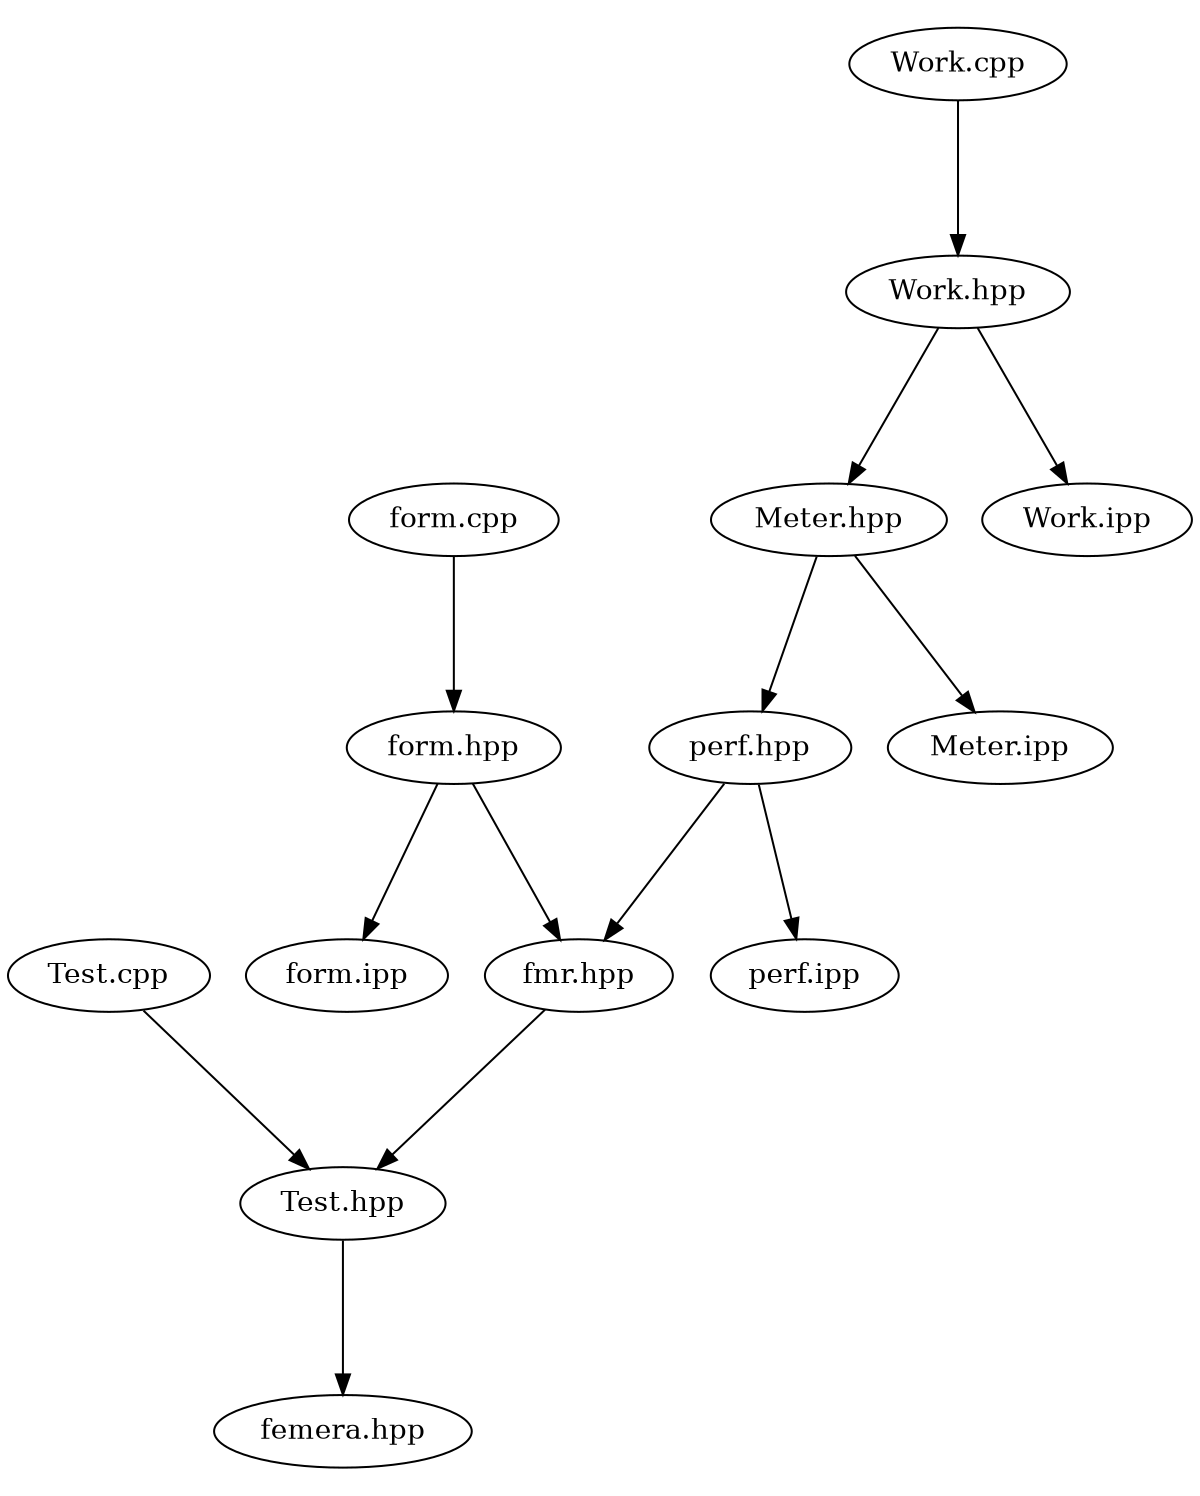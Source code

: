 digraph "source tree" {
    overlap=scale;
    size="8,10";
    ratio="fill";
    fontsize="16";
    fontname="Helvetica";
	clusterrank="local";
	"Meter.hpp" -> "perf.hpp"
	"perf.hpp" -> "fmr.hpp"
	"Work.hpp" -> "Work.ipp"
	"fmr.hpp" -> "Test.hpp"
	"form.cpp" -> "form.hpp"
	"Test.hpp" -> "femera.hpp"
	"perf.hpp" -> "perf.ipp"
	"form.hpp" -> "fmr.hpp"
	"form.hpp" -> "form.ipp"
	"Work.cpp" -> "Work.hpp"
	"Work.hpp" -> "Meter.hpp"
	"Test.cpp" -> "Test.hpp"
	"Meter.hpp" -> "Meter.ipp"
}
